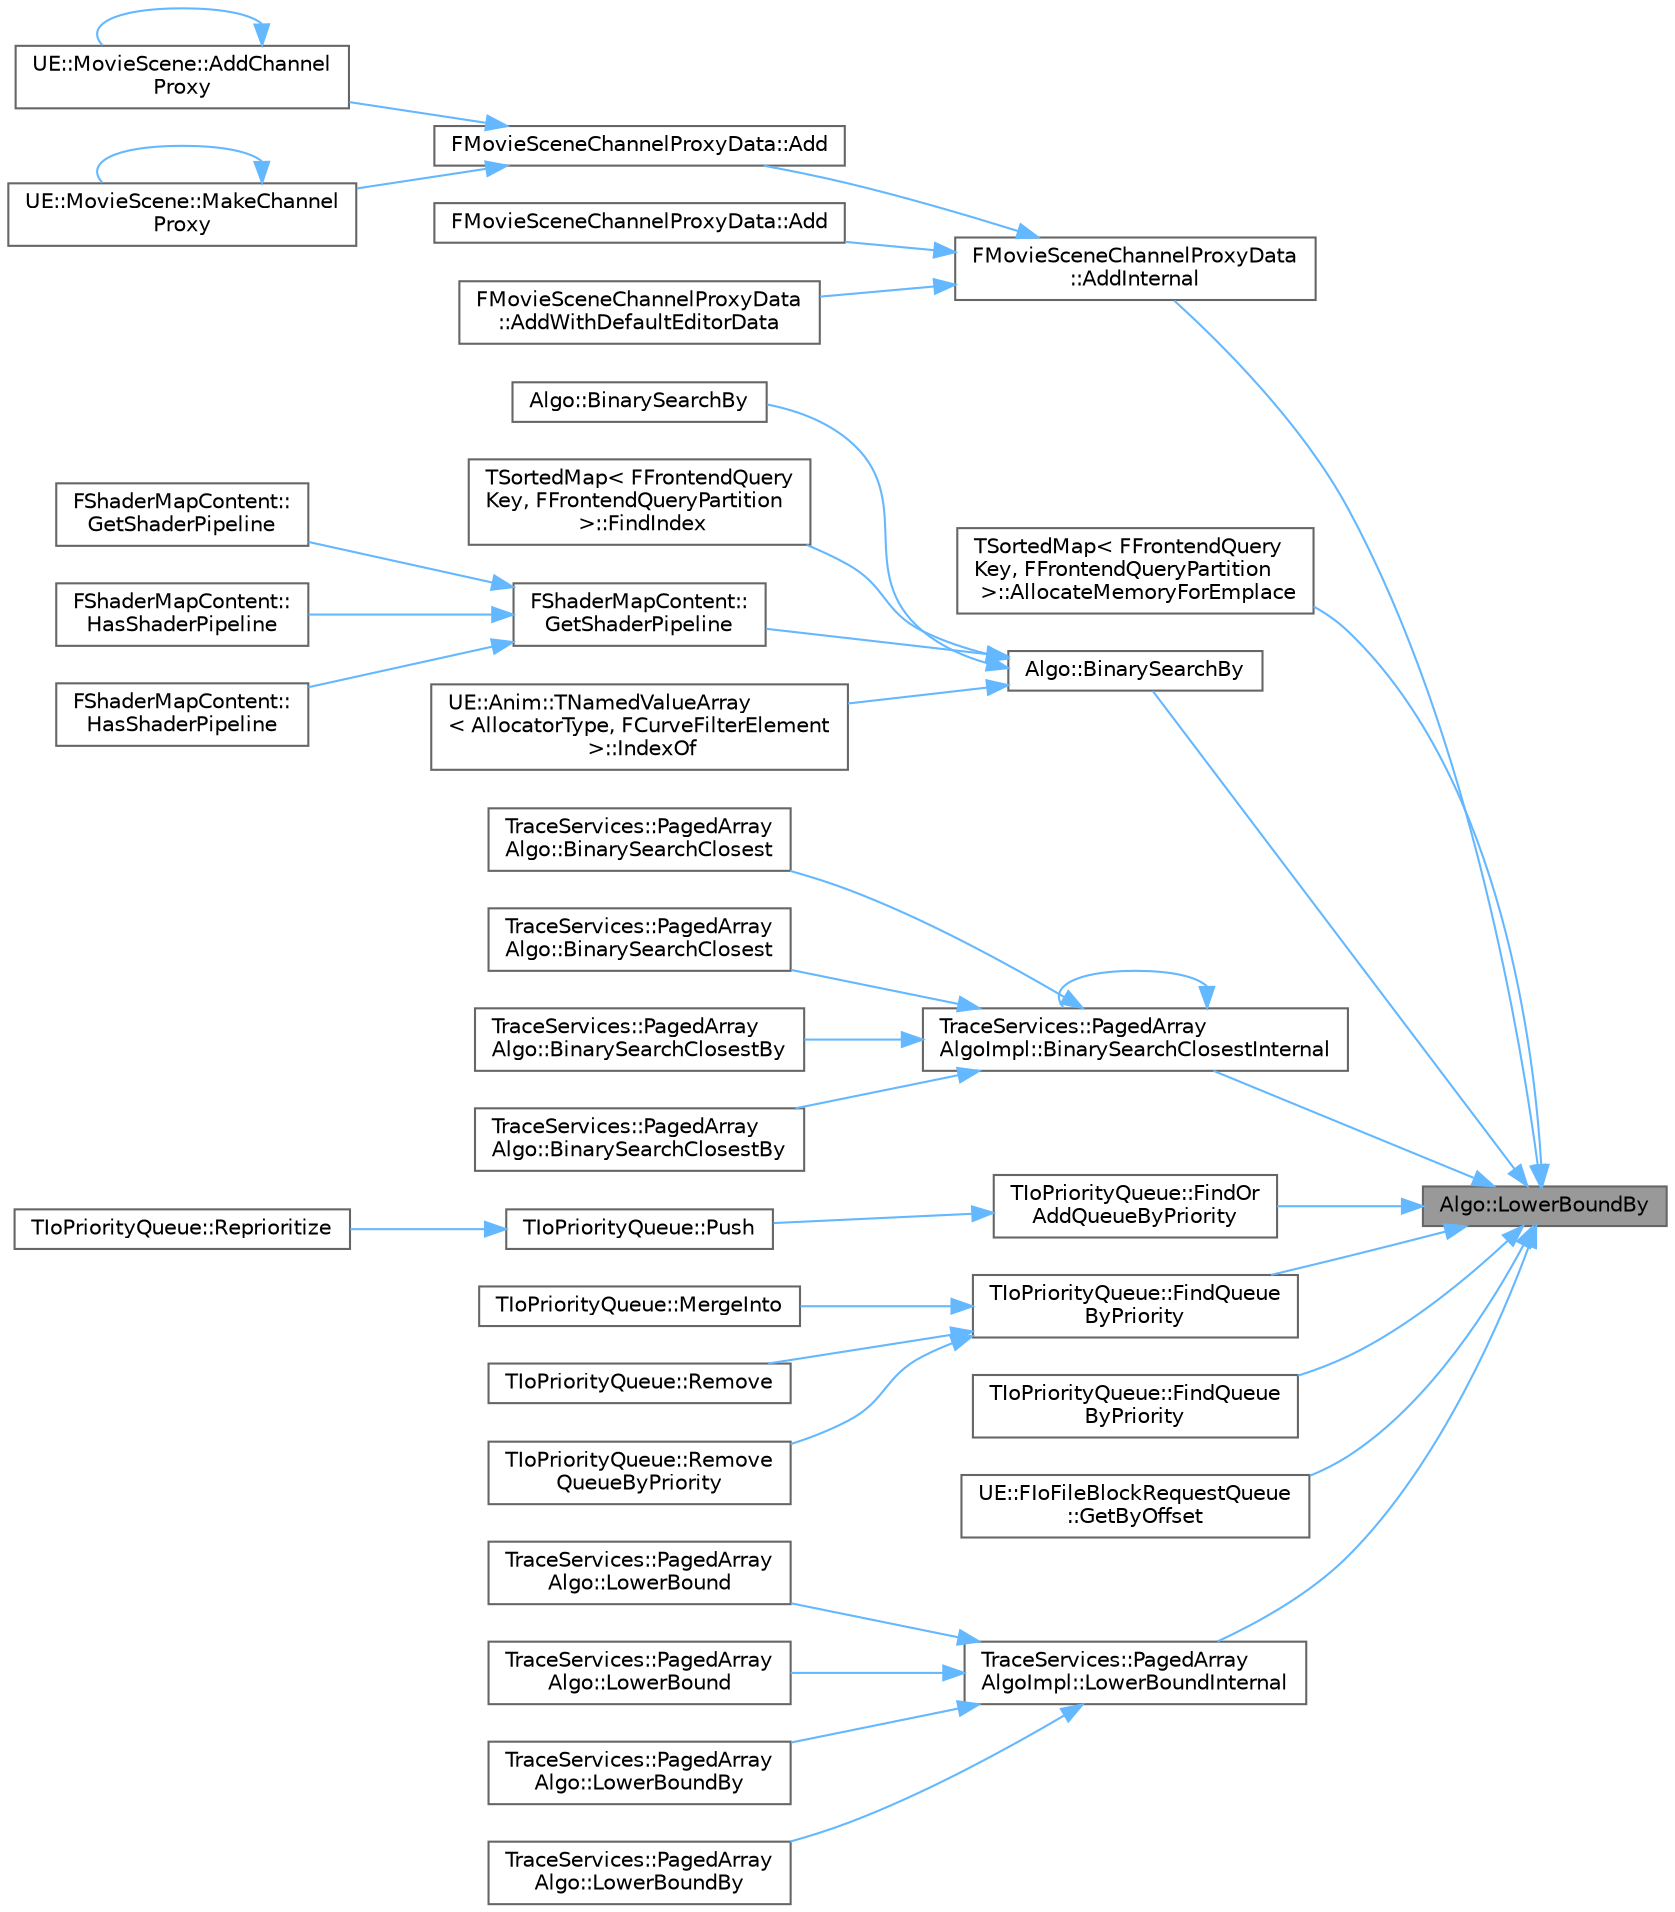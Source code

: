 digraph "Algo::LowerBoundBy"
{
 // INTERACTIVE_SVG=YES
 // LATEX_PDF_SIZE
  bgcolor="transparent";
  edge [fontname=Helvetica,fontsize=10,labelfontname=Helvetica,labelfontsize=10];
  node [fontname=Helvetica,fontsize=10,shape=box,height=0.2,width=0.4];
  rankdir="RL";
  Node1 [id="Node000001",label="Algo::LowerBoundBy",height=0.2,width=0.4,color="gray40", fillcolor="grey60", style="filled", fontcolor="black",tooltip="Performs binary search, resulting in position of the first element with projected value >= Value usin..."];
  Node1 -> Node2 [id="edge1_Node000001_Node000002",dir="back",color="steelblue1",style="solid",tooltip=" "];
  Node2 [id="Node000002",label="FMovieSceneChannelProxyData\l::AddInternal",height=0.2,width=0.4,color="grey40", fillcolor="white", style="filled",URL="$de/d10/structFMovieSceneChannelProxyData.html#a668febf1d35efb4be6a59199836d4991",tooltip="Implementation that adds a channel to an entry, creating a new entry for this channel type if necessa..."];
  Node2 -> Node3 [id="edge2_Node000002_Node000003",dir="back",color="steelblue1",style="solid",tooltip=" "];
  Node3 [id="Node000003",label="FMovieSceneChannelProxyData::Add",height=0.2,width=0.4,color="grey40", fillcolor="white", style="filled",URL="$de/d10/structFMovieSceneChannelProxyData.html#af3450badb0ef9e2a04acf7d53ae5f3cd",tooltip="Add a new channel to the proxy."];
  Node3 -> Node4 [id="edge3_Node000003_Node000004",dir="back",color="steelblue1",style="solid",tooltip=" "];
  Node4 [id="Node000004",label="UE::MovieScene::AddChannel\lProxy",height=0.2,width=0.4,color="grey40", fillcolor="white", style="filled",URL="$d1/dd1/namespaceUE_1_1MovieScene.html#a62949d3f3cf1782fee68548822d3b367",tooltip="Utility function for adding a possibly-overriden channel into a channel proxy, with some specific ext..."];
  Node4 -> Node4 [id="edge4_Node000004_Node000004",dir="back",color="steelblue1",style="solid",tooltip=" "];
  Node3 -> Node5 [id="edge5_Node000003_Node000005",dir="back",color="steelblue1",style="solid",tooltip=" "];
  Node5 [id="Node000005",label="UE::MovieScene::MakeChannel\lProxy",height=0.2,width=0.4,color="grey40", fillcolor="white", style="filled",URL="$d1/dd1/namespaceUE_1_1MovieScene.html#acd3e1bf6e13b28f10da2bb9560f7523c",tooltip="Utility function for making a channel proxy with one channel that is maybe overriden by another chann..."];
  Node5 -> Node5 [id="edge6_Node000005_Node000005",dir="back",color="steelblue1",style="solid",tooltip=" "];
  Node2 -> Node6 [id="edge7_Node000002_Node000006",dir="back",color="steelblue1",style="solid",tooltip=" "];
  Node6 [id="Node000006",label="FMovieSceneChannelProxyData::Add",height=0.2,width=0.4,color="grey40", fillcolor="white", style="filled",URL="$de/d10/structFMovieSceneChannelProxyData.html#a9f3676cca1285b6e8cda91dadbbf6135",tooltip="Add a new channel to the proxy."];
  Node2 -> Node7 [id="edge8_Node000002_Node000007",dir="back",color="steelblue1",style="solid",tooltip=" "];
  Node7 [id="Node000007",label="FMovieSceneChannelProxyData\l::AddWithDefaultEditorData",height=0.2,width=0.4,color="grey40", fillcolor="white", style="filled",URL="$de/d10/structFMovieSceneChannelProxyData.html#a9d742483125eb7140fc4080e8895ee0a",tooltip="Add a new channel to the proxy."];
  Node1 -> Node8 [id="edge9_Node000001_Node000008",dir="back",color="steelblue1",style="solid",tooltip=" "];
  Node8 [id="Node000008",label="TSortedMap\< FFrontendQuery\lKey, FFrontendQueryPartition\l \>::AllocateMemoryForEmplace",height=0.2,width=0.4,color="grey40", fillcolor="white", style="filled",URL="$d6/d24/classTSortedMap.html#ad880cf4cb4ecc70aefba9079a6a59a53",tooltip=" "];
  Node1 -> Node9 [id="edge10_Node000001_Node000009",dir="back",color="steelblue1",style="solid",tooltip=" "];
  Node9 [id="Node000009",label="Algo::BinarySearchBy",height=0.2,width=0.4,color="grey40", fillcolor="white", style="filled",URL="$db/d33/namespaceAlgo.html#a2b4b579a7270edb17c4deeee671ce3de",tooltip="Returns index to the first found element with projected value matching Value in a range,..."];
  Node9 -> Node10 [id="edge11_Node000009_Node000010",dir="back",color="steelblue1",style="solid",tooltip=" "];
  Node10 [id="Node000010",label="Algo::BinarySearchBy",height=0.2,width=0.4,color="grey40", fillcolor="white", style="filled",URL="$db/d33/namespaceAlgo.html#aff998800975f0841eb161d75450dccb2",tooltip=" "];
  Node9 -> Node11 [id="edge12_Node000009_Node000011",dir="back",color="steelblue1",style="solid",tooltip=" "];
  Node11 [id="Node000011",label="TSortedMap\< FFrontendQuery\lKey, FFrontendQueryPartition\l \>::FindIndex",height=0.2,width=0.4,color="grey40", fillcolor="white", style="filled",URL="$d6/d24/classTSortedMap.html#a2e3498e8b6a6d44db3667ec0ba536e93",tooltip=" "];
  Node9 -> Node12 [id="edge13_Node000009_Node000012",dir="back",color="steelblue1",style="solid",tooltip=" "];
  Node12 [id="Node000012",label="FShaderMapContent::\lGetShaderPipeline",height=0.2,width=0.4,color="grey40", fillcolor="white", style="filled",URL="$db/df8/classFShaderMapContent.html#a1a0517e71ba6fac6d3d425fab335b0c9",tooltip=" "];
  Node12 -> Node13 [id="edge14_Node000012_Node000013",dir="back",color="steelblue1",style="solid",tooltip=" "];
  Node13 [id="Node000013",label="FShaderMapContent::\lGetShaderPipeline",height=0.2,width=0.4,color="grey40", fillcolor="white", style="filled",URL="$db/df8/classFShaderMapContent.html#a0ed2e04336da15752778a2d25fd032cf",tooltip=" "];
  Node12 -> Node14 [id="edge15_Node000012_Node000014",dir="back",color="steelblue1",style="solid",tooltip=" "];
  Node14 [id="Node000014",label="FShaderMapContent::\lHasShaderPipeline",height=0.2,width=0.4,color="grey40", fillcolor="white", style="filled",URL="$db/df8/classFShaderMapContent.html#a39a1af6146a407929e5cf3426489d6fc",tooltip=" "];
  Node12 -> Node15 [id="edge16_Node000012_Node000015",dir="back",color="steelblue1",style="solid",tooltip=" "];
  Node15 [id="Node000015",label="FShaderMapContent::\lHasShaderPipeline",height=0.2,width=0.4,color="grey40", fillcolor="white", style="filled",URL="$db/df8/classFShaderMapContent.html#a1ba8baad65fbce196e9a0efbaaed7791",tooltip=" "];
  Node9 -> Node16 [id="edge17_Node000009_Node000016",dir="back",color="steelblue1",style="solid",tooltip=" "];
  Node16 [id="Node000016",label="UE::Anim::TNamedValueArray\l\< AllocatorType, FCurveFilterElement\l \>::IndexOf",height=0.2,width=0.4,color="grey40", fillcolor="white", style="filled",URL="$d3/d27/structUE_1_1Anim_1_1TNamedValueArray.html#ac89b7fa26857d4f173108f1122c4b839",tooltip=" "];
  Node1 -> Node17 [id="edge18_Node000001_Node000017",dir="back",color="steelblue1",style="solid",tooltip=" "];
  Node17 [id="Node000017",label="TraceServices::PagedArray\lAlgoImpl::BinarySearchClosestInternal",height=0.2,width=0.4,color="grey40", fillcolor="white", style="filled",URL="$da/d92/namespaceTraceServices_1_1PagedArrayAlgoImpl.html#a6e2dfa3c9b4a5dc733b434e65654e85f",tooltip="Performs binary search, resulting in position of the first element with projected value closest to Va..."];
  Node17 -> Node18 [id="edge19_Node000017_Node000018",dir="back",color="steelblue1",style="solid",tooltip=" "];
  Node18 [id="Node000018",label="TraceServices::PagedArray\lAlgo::BinarySearchClosest",height=0.2,width=0.4,color="grey40", fillcolor="white", style="filled",URL="$d4/dd5/namespaceTraceServices_1_1PagedArrayAlgo.html#a82f62f78880a77a9aaf0708c9522de6f",tooltip=" "];
  Node17 -> Node19 [id="edge20_Node000017_Node000019",dir="back",color="steelblue1",style="solid",tooltip=" "];
  Node19 [id="Node000019",label="TraceServices::PagedArray\lAlgo::BinarySearchClosest",height=0.2,width=0.4,color="grey40", fillcolor="white", style="filled",URL="$d4/dd5/namespaceTraceServices_1_1PagedArrayAlgo.html#ad27afc0e63d93ae669c37301a0484a93",tooltip="Performs binary search, resulting in position of the first element closest to Value."];
  Node17 -> Node20 [id="edge21_Node000017_Node000020",dir="back",color="steelblue1",style="solid",tooltip=" "];
  Node20 [id="Node000020",label="TraceServices::PagedArray\lAlgo::BinarySearchClosestBy",height=0.2,width=0.4,color="grey40", fillcolor="white", style="filled",URL="$d4/dd5/namespaceTraceServices_1_1PagedArrayAlgo.html#a5fd847014f5b5c2dcac4aecadf12b703",tooltip=" "];
  Node17 -> Node21 [id="edge22_Node000017_Node000021",dir="back",color="steelblue1",style="solid",tooltip=" "];
  Node21 [id="Node000021",label="TraceServices::PagedArray\lAlgo::BinarySearchClosestBy",height=0.2,width=0.4,color="grey40", fillcolor="white", style="filled",URL="$d4/dd5/namespaceTraceServices_1_1PagedArrayAlgo.html#acf3d792ea93434cbb2c05db2bbeddac4",tooltip="Performs binary search, resulting in position of the first element with projected value closest to Va..."];
  Node17 -> Node17 [id="edge23_Node000017_Node000017",dir="back",color="steelblue1",style="solid",tooltip=" "];
  Node1 -> Node22 [id="edge24_Node000001_Node000022",dir="back",color="steelblue1",style="solid",tooltip=" "];
  Node22 [id="Node000022",label="TIoPriorityQueue::FindOr\lAddQueueByPriority",height=0.2,width=0.4,color="grey40", fillcolor="white", style="filled",URL="$dd/d5a/classTIoPriorityQueue.html#a0125b1cd5e39fd3c4b4cccd05ff26b3e",tooltip=" "];
  Node22 -> Node23 [id="edge25_Node000022_Node000023",dir="back",color="steelblue1",style="solid",tooltip=" "];
  Node23 [id="Node000023",label="TIoPriorityQueue::Push",height=0.2,width=0.4,color="grey40", fillcolor="white", style="filled",URL="$dd/d5a/classTIoPriorityQueue.html#af0503285358d3f067423c40c8cd252c7",tooltip=" "];
  Node23 -> Node24 [id="edge26_Node000023_Node000024",dir="back",color="steelblue1",style="solid",tooltip=" "];
  Node24 [id="Node000024",label="TIoPriorityQueue::Reprioritize",height=0.2,width=0.4,color="grey40", fillcolor="white", style="filled",URL="$dd/d5a/classTIoPriorityQueue.html#ab78e545c7c0da6e85e16f55039e44f06",tooltip=" "];
  Node1 -> Node25 [id="edge27_Node000001_Node000025",dir="back",color="steelblue1",style="solid",tooltip=" "];
  Node25 [id="Node000025",label="TIoPriorityQueue::FindQueue\lByPriority",height=0.2,width=0.4,color="grey40", fillcolor="white", style="filled",URL="$dd/d5a/classTIoPriorityQueue.html#a7c522f9585f20ab2664eb4917fc65627",tooltip=" "];
  Node25 -> Node26 [id="edge28_Node000025_Node000026",dir="back",color="steelblue1",style="solid",tooltip=" "];
  Node26 [id="Node000026",label="TIoPriorityQueue::MergeInto",height=0.2,width=0.4,color="grey40", fillcolor="white", style="filled",URL="$dd/d5a/classTIoPriorityQueue.html#a321ef51d60f72088c45afa996425e67d",tooltip=" "];
  Node25 -> Node27 [id="edge29_Node000025_Node000027",dir="back",color="steelblue1",style="solid",tooltip=" "];
  Node27 [id="Node000027",label="TIoPriorityQueue::Remove",height=0.2,width=0.4,color="grey40", fillcolor="white", style="filled",URL="$dd/d5a/classTIoPriorityQueue.html#a713d277e8c12896cd305c71bccc40a08",tooltip=" "];
  Node25 -> Node28 [id="edge30_Node000025_Node000028",dir="back",color="steelblue1",style="solid",tooltip=" "];
  Node28 [id="Node000028",label="TIoPriorityQueue::Remove\lQueueByPriority",height=0.2,width=0.4,color="grey40", fillcolor="white", style="filled",URL="$dd/d5a/classTIoPriorityQueue.html#a9db8579572b82bab89b17cab34be8508",tooltip=" "];
  Node1 -> Node29 [id="edge31_Node000001_Node000029",dir="back",color="steelblue1",style="solid",tooltip=" "];
  Node29 [id="Node000029",label="TIoPriorityQueue::FindQueue\lByPriority",height=0.2,width=0.4,color="grey40", fillcolor="white", style="filled",URL="$dd/d5a/classTIoPriorityQueue.html#a5e68ed626f42dfa549633a2fe99ad235",tooltip=" "];
  Node1 -> Node30 [id="edge32_Node000001_Node000030",dir="back",color="steelblue1",style="solid",tooltip=" "];
  Node30 [id="Node000030",label="UE::FIoFileBlockRequestQueue\l::GetByOffset",height=0.2,width=0.4,color="grey40", fillcolor="white", style="filled",URL="$d3/d4f/classUE_1_1FIoFileBlockRequestQueue.html#a1462896ee15359d2f318063f5f10f451",tooltip=" "];
  Node1 -> Node31 [id="edge33_Node000001_Node000031",dir="back",color="steelblue1",style="solid",tooltip=" "];
  Node31 [id="Node000031",label="TraceServices::PagedArray\lAlgoImpl::LowerBoundInternal",height=0.2,width=0.4,color="grey40", fillcolor="white", style="filled",URL="$da/d92/namespaceTraceServices_1_1PagedArrayAlgoImpl.html#a0d989b314ae837b95757eadea5a43aaf",tooltip="Performs binary search, resulting in position of the first element with projected value >= Value."];
  Node31 -> Node32 [id="edge34_Node000031_Node000032",dir="back",color="steelblue1",style="solid",tooltip=" "];
  Node32 [id="Node000032",label="TraceServices::PagedArray\lAlgo::LowerBound",height=0.2,width=0.4,color="grey40", fillcolor="white", style="filled",URL="$d4/dd5/namespaceTraceServices_1_1PagedArrayAlgo.html#a7069b541988ff2dbdd7ad5a161cd7dcf",tooltip=" "];
  Node31 -> Node33 [id="edge35_Node000031_Node000033",dir="back",color="steelblue1",style="solid",tooltip=" "];
  Node33 [id="Node000033",label="TraceServices::PagedArray\lAlgo::LowerBound",height=0.2,width=0.4,color="grey40", fillcolor="white", style="filled",URL="$d4/dd5/namespaceTraceServices_1_1PagedArrayAlgo.html#a8b2f36e7c92e9b0ce616fe2a24c321ae",tooltip="Performs binary search, resulting in position of the first element >= Value."];
  Node31 -> Node34 [id="edge36_Node000031_Node000034",dir="back",color="steelblue1",style="solid",tooltip=" "];
  Node34 [id="Node000034",label="TraceServices::PagedArray\lAlgo::LowerBoundBy",height=0.2,width=0.4,color="grey40", fillcolor="white", style="filled",URL="$d4/dd5/namespaceTraceServices_1_1PagedArrayAlgo.html#a1b5f8fc5a858a59a42670be7916e8ab6",tooltip=" "];
  Node31 -> Node35 [id="edge37_Node000031_Node000035",dir="back",color="steelblue1",style="solid",tooltip=" "];
  Node35 [id="Node000035",label="TraceServices::PagedArray\lAlgo::LowerBoundBy",height=0.2,width=0.4,color="grey40", fillcolor="white", style="filled",URL="$d4/dd5/namespaceTraceServices_1_1PagedArrayAlgo.html#a2028c3f017d7bbd97720f3d242d60f67",tooltip="Performs binary search, resulting in position of the first element with projected value >= Value."];
}

